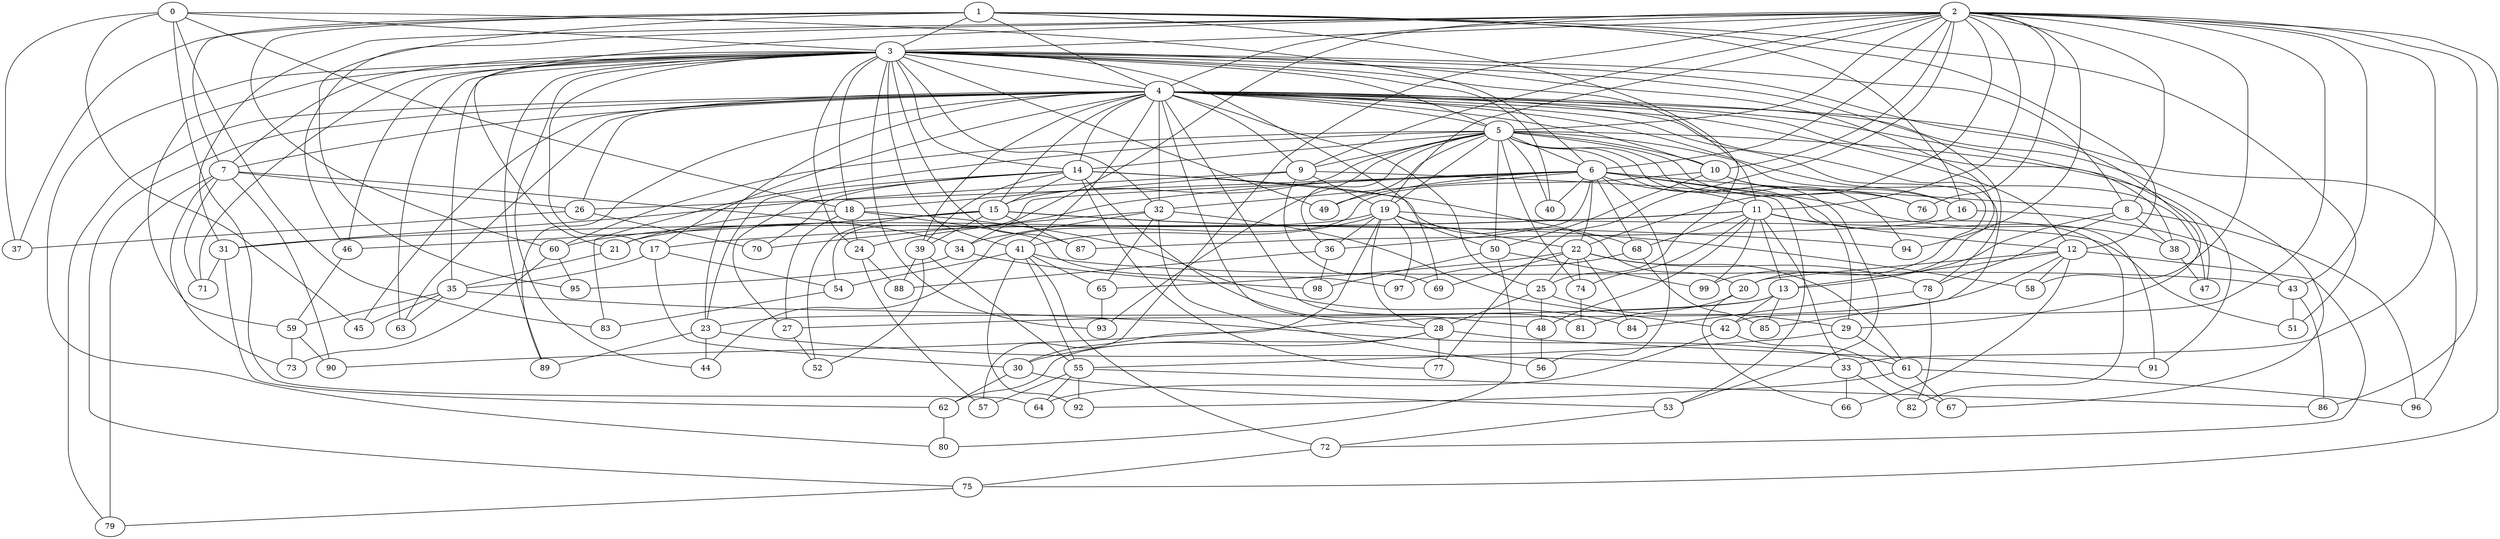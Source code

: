 strict graph "barabasi_albert_graph(100,3)" {
0;
1;
2;
3;
4;
5;
6;
7;
8;
9;
10;
11;
12;
13;
14;
15;
16;
17;
18;
19;
20;
21;
22;
23;
24;
25;
26;
27;
28;
29;
30;
31;
32;
33;
34;
35;
36;
37;
38;
39;
40;
41;
42;
43;
44;
45;
46;
47;
48;
49;
50;
51;
52;
53;
54;
55;
56;
57;
58;
59;
60;
61;
62;
63;
64;
65;
66;
67;
68;
69;
70;
71;
72;
73;
74;
75;
76;
77;
78;
79;
80;
81;
82;
83;
84;
85;
86;
87;
88;
89;
90;
91;
92;
93;
94;
95;
96;
97;
98;
99;
0 -- 64  [is_available=True, prob="1.0"];
0 -- 3  [is_available=True, prob="0.613486179138"];
0 -- 37  [is_available=True, prob="0.985621915537"];
0 -- 6  [is_available=True, prob="0.306260557704"];
0 -- 45  [is_available=True, prob="0.374833302779"];
0 -- 18  [is_available=True, prob="1.0"];
0 -- 83  [is_available=True, prob="1.0"];
1 -- 3  [is_available=True, prob="1.0"];
1 -- 4  [is_available=True, prob="0.200069562629"];
1 -- 37  [is_available=True, prob="1.0"];
1 -- 7  [is_available=True, prob="0.560418019506"];
1 -- 12  [is_available=True, prob="0.846167651804"];
1 -- 16  [is_available=True, prob="0.406681032845"];
1 -- 51  [is_available=True, prob="1.0"];
1 -- 25  [is_available=True, prob="0.514144041903"];
1 -- 60  [is_available=True, prob="0.050849625624"];
1 -- 95  [is_available=True, prob="0.760534095756"];
2 -- 3  [is_available=True, prob="0.0428385619458"];
2 -- 4  [is_available=True, prob="0.628037822979"];
2 -- 5  [is_available=True, prob="0.906466214151"];
2 -- 6  [is_available=True, prob="0.0504522183806"];
2 -- 8  [is_available=True, prob="0.769864076292"];
2 -- 9  [is_available=True, prob="0.330882081561"];
2 -- 10  [is_available=True, prob="1.0"];
2 -- 11  [is_available=True, prob="0.645252883897"];
2 -- 19  [is_available=True, prob="0.34477966924"];
2 -- 21  [is_available=True, prob="0.669528029548"];
2 -- 22  [is_available=True, prob="1.0"];
2 -- 31  [is_available=True, prob="0.897916364256"];
2 -- 33  [is_available=True, prob="0.98054382789"];
2 -- 34  [is_available=True, prob="0.501452456347"];
2 -- 42  [is_available=True, prob="1.0"];
2 -- 43  [is_available=True, prob="0.760100451609"];
2 -- 46  [is_available=True, prob="0.577644288361"];
2 -- 57  [is_available=True, prob="0.711559229908"];
2 -- 58  [is_available=True, prob="0.353801723205"];
2 -- 75  [is_available=True, prob="0.611537738538"];
2 -- 76  [is_available=True, prob="0.0454237965804"];
2 -- 77  [is_available=True, prob="0.00299214718339"];
2 -- 86  [is_available=True, prob="0.104948803787"];
2 -- 94  [is_available=True, prob="0.262007117397"];
3 -- 4  [is_available=True, prob="0.739522184727"];
3 -- 5  [is_available=True, prob="1.0"];
3 -- 7  [is_available=True, prob="0.237895375034"];
3 -- 8  [is_available=True, prob="0.808096322078"];
3 -- 11  [is_available=True, prob="0.88375194655"];
3 -- 14  [is_available=True, prob="0.145646196494"];
3 -- 17  [is_available=True, prob="0.580705606518"];
3 -- 18  [is_available=True, prob="0.791402774942"];
3 -- 20  [is_available=True, prob="0.918787199015"];
3 -- 24  [is_available=True, prob="0.274102767423"];
3 -- 29  [is_available=True, prob="0.496695691896"];
3 -- 32  [is_available=True, prob="1.0"];
3 -- 35  [is_available=True, prob="0.482611458702"];
3 -- 40  [is_available=True, prob="1.0"];
3 -- 41  [is_available=True, prob="0.439127716178"];
3 -- 44  [is_available=True, prob="1.0"];
3 -- 46  [is_available=True, prob="1.0"];
3 -- 49  [is_available=True, prob="0.910654070179"];
3 -- 59  [is_available=True, prob="0.414235461467"];
3 -- 63  [is_available=True, prob="0.527677416016"];
3 -- 69  [is_available=True, prob="0.667681877719"];
3 -- 71  [is_available=True, prob="0.989088564506"];
3 -- 80  [is_available=True, prob="0.527588808799"];
3 -- 85  [is_available=True, prob="0.436413764406"];
3 -- 87  [is_available=True, prob="0.841075627206"];
3 -- 89  [is_available=True, prob="0.676598874078"];
3 -- 93  [is_available=True, prob="1.0"];
4 -- 5  [is_available=True, prob="0.663801996107"];
4 -- 7  [is_available=True, prob="1.0"];
4 -- 9  [is_available=True, prob="0.367689443579"];
4 -- 10  [is_available=True, prob="0.106112537867"];
4 -- 12  [is_available=True, prob="0.563700851214"];
4 -- 14  [is_available=True, prob="0.220760077345"];
4 -- 15  [is_available=True, prob="1.0"];
4 -- 16  [is_available=True, prob="0.772545664183"];
4 -- 17  [is_available=True, prob="0.312113907756"];
4 -- 23  [is_available=True, prob="1.0"];
4 -- 25  [is_available=True, prob="0.237596135089"];
4 -- 26  [is_available=True, prob="0.498875785538"];
4 -- 28  [is_available=True, prob="1.0"];
4 -- 32  [is_available=True, prob="1.0"];
4 -- 38  [is_available=True, prob="0.429785775648"];
4 -- 39  [is_available=True, prob="0.936441908476"];
4 -- 41  [is_available=True, prob="1.0"];
4 -- 45  [is_available=True, prob="0.793467470474"];
4 -- 47  [is_available=True, prob="0.799466248796"];
4 -- 63  [is_available=True, prob="1.0"];
4 -- 67  [is_available=True, prob="0.663448017394"];
4 -- 75  [is_available=True, prob="0.689245019891"];
4 -- 78  [is_available=True, prob="0.892373721181"];
4 -- 79  [is_available=True, prob="0.771172070347"];
4 -- 81  [is_available=True, prob="0.143375345096"];
4 -- 89  [is_available=True, prob="1.0"];
4 -- 96  [is_available=True, prob="0.825977315413"];
4 -- 99  [is_available=True, prob="1.0"];
5 -- 6  [is_available=True, prob="0.506829277127"];
5 -- 9  [is_available=True, prob="0.617887763144"];
5 -- 10  [is_available=True, prob="0.14468138946"];
5 -- 14  [is_available=True, prob="0.0159521857982"];
5 -- 15  [is_available=True, prob="0.822712928948"];
5 -- 19  [is_available=True, prob="0.26720763694"];
5 -- 29  [is_available=True, prob="0.4401348428"];
5 -- 36  [is_available=True, prob="0.870081591173"];
5 -- 40  [is_available=True, prob="0.734535465202"];
5 -- 47  [is_available=True, prob="1.0"];
5 -- 49  [is_available=True, prob="0.839724217866"];
5 -- 50  [is_available=True, prob="0.107786681941"];
5 -- 53  [is_available=True, prob="0.308483650572"];
5 -- 60  [is_available=True, prob="0.488824930756"];
5 -- 74  [is_available=True, prob="1.0"];
5 -- 76  [is_available=True, prob="0.294501756914"];
5 -- 83  [is_available=True, prob="0.275224430826"];
5 -- 91  [is_available=True, prob="0.523586582892"];
5 -- 93  [is_available=True, prob="1.0"];
5 -- 94  [is_available=True, prob="0.367852067753"];
6 -- 32  [is_available=True, prob="0.486315987047"];
6 -- 91  [is_available=True, prob="0.526985719677"];
6 -- 36  [is_available=True, prob="0.298309832619"];
6 -- 38  [is_available=True, prob="0.756268707137"];
6 -- 49  [is_available=True, prob="0.308575928022"];
6 -- 8  [is_available=True, prob="1.0"];
6 -- 11  [is_available=True, prob="0.232754743686"];
6 -- 40  [is_available=True, prob="0.734607575205"];
6 -- 22  [is_available=True, prob="0.222922306566"];
6 -- 56  [is_available=True, prob="0.217588712272"];
6 -- 24  [is_available=True, prob="0.512855417426"];
6 -- 68  [is_available=True, prob="0.51973621306"];
6 -- 26  [is_available=True, prob="0.246704071892"];
6 -- 54  [is_available=True, prob="0.0608651817473"];
7 -- 34  [is_available=True, prob="0.210420850129"];
7 -- 71  [is_available=True, prob="0.541067093407"];
7 -- 73  [is_available=True, prob="1.0"];
7 -- 79  [is_available=True, prob="1.0"];
7 -- 26  [is_available=True, prob="1.0"];
7 -- 90  [is_available=True, prob="0.321489510561"];
8 -- 96  [is_available=True, prob="0.0155689688605"];
8 -- 38  [is_available=True, prob="1.0"];
8 -- 13  [is_available=True, prob="0.627156109807"];
8 -- 78  [is_available=True, prob="0.3460111009"];
9 -- 18  [is_available=True, prob="0.882198668103"];
9 -- 19  [is_available=True, prob="0.00994995560441"];
9 -- 53  [is_available=True, prob="0.00351251427711"];
9 -- 69  [is_available=True, prob="0.992013828447"];
9 -- 31  [is_available=True, prob="1.0"];
10 -- 76  [is_available=True, prob="1.0"];
10 -- 44  [is_available=True, prob="0.199580750246"];
10 -- 16  [is_available=True, prob="0.9416592053"];
10 -- 50  [is_available=True, prob="0.45476715487"];
11 -- 33  [is_available=True, prob="0.638311730034"];
11 -- 68  [is_available=True, prob="0.536984302209"];
11 -- 74  [is_available=True, prob="0.174457758696"];
11 -- 12  [is_available=True, prob="0.247364070009"];
11 -- 13  [is_available=True, prob="1.0"];
11 -- 48  [is_available=True, prob="1.0"];
11 -- 17  [is_available=True, prob="0.646213914052"];
11 -- 82  [is_available=True, prob="0.414013453926"];
11 -- 99  [is_available=True, prob="0.964412587727"];
11 -- 31  [is_available=True, prob="0.772558593063"];
12 -- 66  [is_available=True, prob="0.848083938248"];
12 -- 72  [is_available=True, prob="0.0663390317331"];
12 -- 13  [is_available=True, prob="0.829480798562"];
12 -- 20  [is_available=True, prob="1.0"];
12 -- 58  [is_available=True, prob="1.0"];
12 -- 90  [is_available=True, prob="0.548272968765"];
13 -- 42  [is_available=True, prob="0.363387327862"];
13 -- 85  [is_available=True, prob="0.371639268666"];
13 -- 23  [is_available=True, prob="0.0518343155087"];
13 -- 27  [is_available=True, prob="0.518689721905"];
14 -- 70  [is_available=True, prob="1.0"];
14 -- 39  [is_available=True, prob="0.226690774874"];
14 -- 77  [is_available=True, prob="0.861722339204"];
14 -- 15  [is_available=True, prob="0.859674969646"];
14 -- 48  [is_available=True, prob="1.0"];
14 -- 20  [is_available=True, prob="0.806109104109"];
14 -- 23  [is_available=True, prob="0.809813049372"];
14 -- 68  [is_available=True, prob="0.50874400531"];
14 -- 27  [is_available=True, prob="1.0"];
15 -- 39  [is_available=True, prob="1.0"];
15 -- 46  [is_available=True, prob="0.757191035177"];
15 -- 52  [is_available=True, prob="0.685868887483"];
15 -- 87  [is_available=True, prob="0.113344378796"];
15 -- 58  [is_available=True, prob="0.000110895615979"];
15 -- 60  [is_available=True, prob="1.0"];
15 -- 94  [is_available=True, prob="0.174193269934"];
16 -- 43  [is_available=True, prob="1.0"];
16 -- 87  [is_available=True, prob="0.175904927428"];
17 -- 35  [is_available=True, prob="0.859996381758"];
17 -- 54  [is_available=True, prob="0.0568948770356"];
17 -- 30  [is_available=True, prob="1.0"];
18 -- 97  [is_available=True, prob="0.0758228387248"];
18 -- 84  [is_available=True, prob="0.206303194281"];
18 -- 21  [is_available=True, prob="1.0"];
18 -- 24  [is_available=True, prob="1.0"];
18 -- 27  [is_available=True, prob="1.0"];
19 -- 97  [is_available=True, prob="0.26747746189"];
19 -- 36  [is_available=True, prob="0.692347386013"];
19 -- 50  [is_available=True, prob="0.0777139954612"];
19 -- 51  [is_available=True, prob="1.0"];
19 -- 21  [is_available=True, prob="0.546270729569"];
19 -- 22  [is_available=True, prob="1.0"];
19 -- 41  [is_available=True, prob="0.373891033205"];
19 -- 28  [is_available=True, prob="0.844328663747"];
19 -- 30  [is_available=True, prob="1.0"];
20 -- 81  [is_available=True, prob="1.0"];
20 -- 66  [is_available=True, prob="1.0"];
21 -- 35  [is_available=True, prob="0.699408098978"];
22 -- 65  [is_available=True, prob="0.231351701009"];
22 -- 69  [is_available=True, prob="1.0"];
22 -- 74  [is_available=True, prob="1.0"];
22 -- 78  [is_available=True, prob="0.110011629207"];
22 -- 84  [is_available=True, prob="0.557282388001"];
22 -- 25  [is_available=True, prob="0.038773753745"];
22 -- 61  [is_available=True, prob="1.0"];
23 -- 33  [is_available=True, prob="0.0911175190777"];
23 -- 44  [is_available=True, prob="0.661933670678"];
23 -- 89  [is_available=True, prob="0.614087572633"];
24 -- 88  [is_available=True, prob="0.460124512316"];
24 -- 57  [is_available=True, prob="1.0"];
25 -- 48  [is_available=True, prob="1.0"];
25 -- 28  [is_available=True, prob="0.134164479111"];
25 -- 29  [is_available=True, prob="0.128501760321"];
26 -- 70  [is_available=True, prob="0.162704328722"];
26 -- 37  [is_available=True, prob="1.0"];
27 -- 52  [is_available=True, prob="0.460880446197"];
28 -- 77  [is_available=True, prob="0.637813226716"];
28 -- 30  [is_available=True, prob="1.0"];
28 -- 91  [is_available=True, prob="0.88663145367"];
28 -- 62  [is_available=True, prob="0.0392495107749"];
29 -- 61  [is_available=True, prob="0.48434422892"];
29 -- 55  [is_available=True, prob="0.617466422628"];
30 -- 53  [is_available=True, prob="0.393637867218"];
30 -- 62  [is_available=True, prob="0.357270938797"];
31 -- 62  [is_available=True, prob="0.0846429799658"];
31 -- 71  [is_available=True, prob="0.122082479283"];
32 -- 65  [is_available=True, prob="0.990572450458"];
32 -- 34  [is_available=True, prob="0.14369794318"];
32 -- 70  [is_available=True, prob="0.635462905176"];
32 -- 42  [is_available=True, prob="1.0"];
32 -- 56  [is_available=True, prob="1.0"];
33 -- 82  [is_available=True, prob="1.0"];
33 -- 66  [is_available=True, prob="0.962129448715"];
34 -- 95  [is_available=True, prob="0.0485659363939"];
34 -- 98  [is_available=True, prob="0.964089722233"];
35 -- 45  [is_available=True, prob="0.440605108316"];
35 -- 59  [is_available=True, prob="0.322756065479"];
35 -- 61  [is_available=True, prob="1.0"];
35 -- 63  [is_available=True, prob="0.46281322491"];
36 -- 88  [is_available=True, prob="0.665290384056"];
36 -- 98  [is_available=True, prob="1.0"];
38 -- 47  [is_available=True, prob="0.0379936382916"];
39 -- 52  [is_available=True, prob="1.0"];
39 -- 55  [is_available=True, prob="1.0"];
39 -- 88  [is_available=True, prob="0.110982722598"];
41 -- 65  [is_available=True, prob="0.614261064164"];
41 -- 72  [is_available=True, prob="0.112596786716"];
41 -- 43  [is_available=True, prob="0.227897686361"];
41 -- 54  [is_available=True, prob="0.0739896538249"];
41 -- 55  [is_available=True, prob="0.865222758666"];
41 -- 92  [is_available=True, prob="0.763804914607"];
42 -- 64  [is_available=True, prob="0.655190894751"];
42 -- 67  [is_available=True, prob="0.502628054767"];
43 -- 51  [is_available=True, prob="0.229468981807"];
43 -- 86  [is_available=True, prob="0.865299729358"];
46 -- 59  [is_available=True, prob="0.361276058274"];
48 -- 56  [is_available=True, prob="1.0"];
50 -- 98  [is_available=True, prob="1.0"];
50 -- 99  [is_available=True, prob="0.376835194836"];
50 -- 80  [is_available=True, prob="0.879245448677"];
53 -- 72  [is_available=True, prob="0.914097129314"];
54 -- 83  [is_available=True, prob="0.257883703544"];
55 -- 64  [is_available=True, prob="1.0"];
55 -- 86  [is_available=True, prob="0.0236151174916"];
55 -- 57  [is_available=True, prob="1.0"];
55 -- 92  [is_available=True, prob="0.0884191191324"];
59 -- 90  [is_available=True, prob="1.0"];
59 -- 73  [is_available=True, prob="0.17621256206"];
60 -- 95  [is_available=True, prob="0.201422066442"];
60 -- 73  [is_available=True, prob="1.0"];
61 -- 96  [is_available=True, prob="1.0"];
61 -- 67  [is_available=True, prob="0.769389896644"];
61 -- 92  [is_available=True, prob="0.061274461174"];
62 -- 80  [is_available=True, prob="0.541898017455"];
65 -- 93  [is_available=True, prob="0.467823919777"];
68 -- 97  [is_available=True, prob="1.0"];
68 -- 85  [is_available=True, prob="1.0"];
72 -- 75  [is_available=True, prob="0.816612058044"];
74 -- 81  [is_available=True, prob="0.923541487493"];
75 -- 79  [is_available=True, prob="0.133877580576"];
78 -- 84  [is_available=True, prob="0.669056039667"];
78 -- 82  [is_available=True, prob="0.907218577401"];
}
